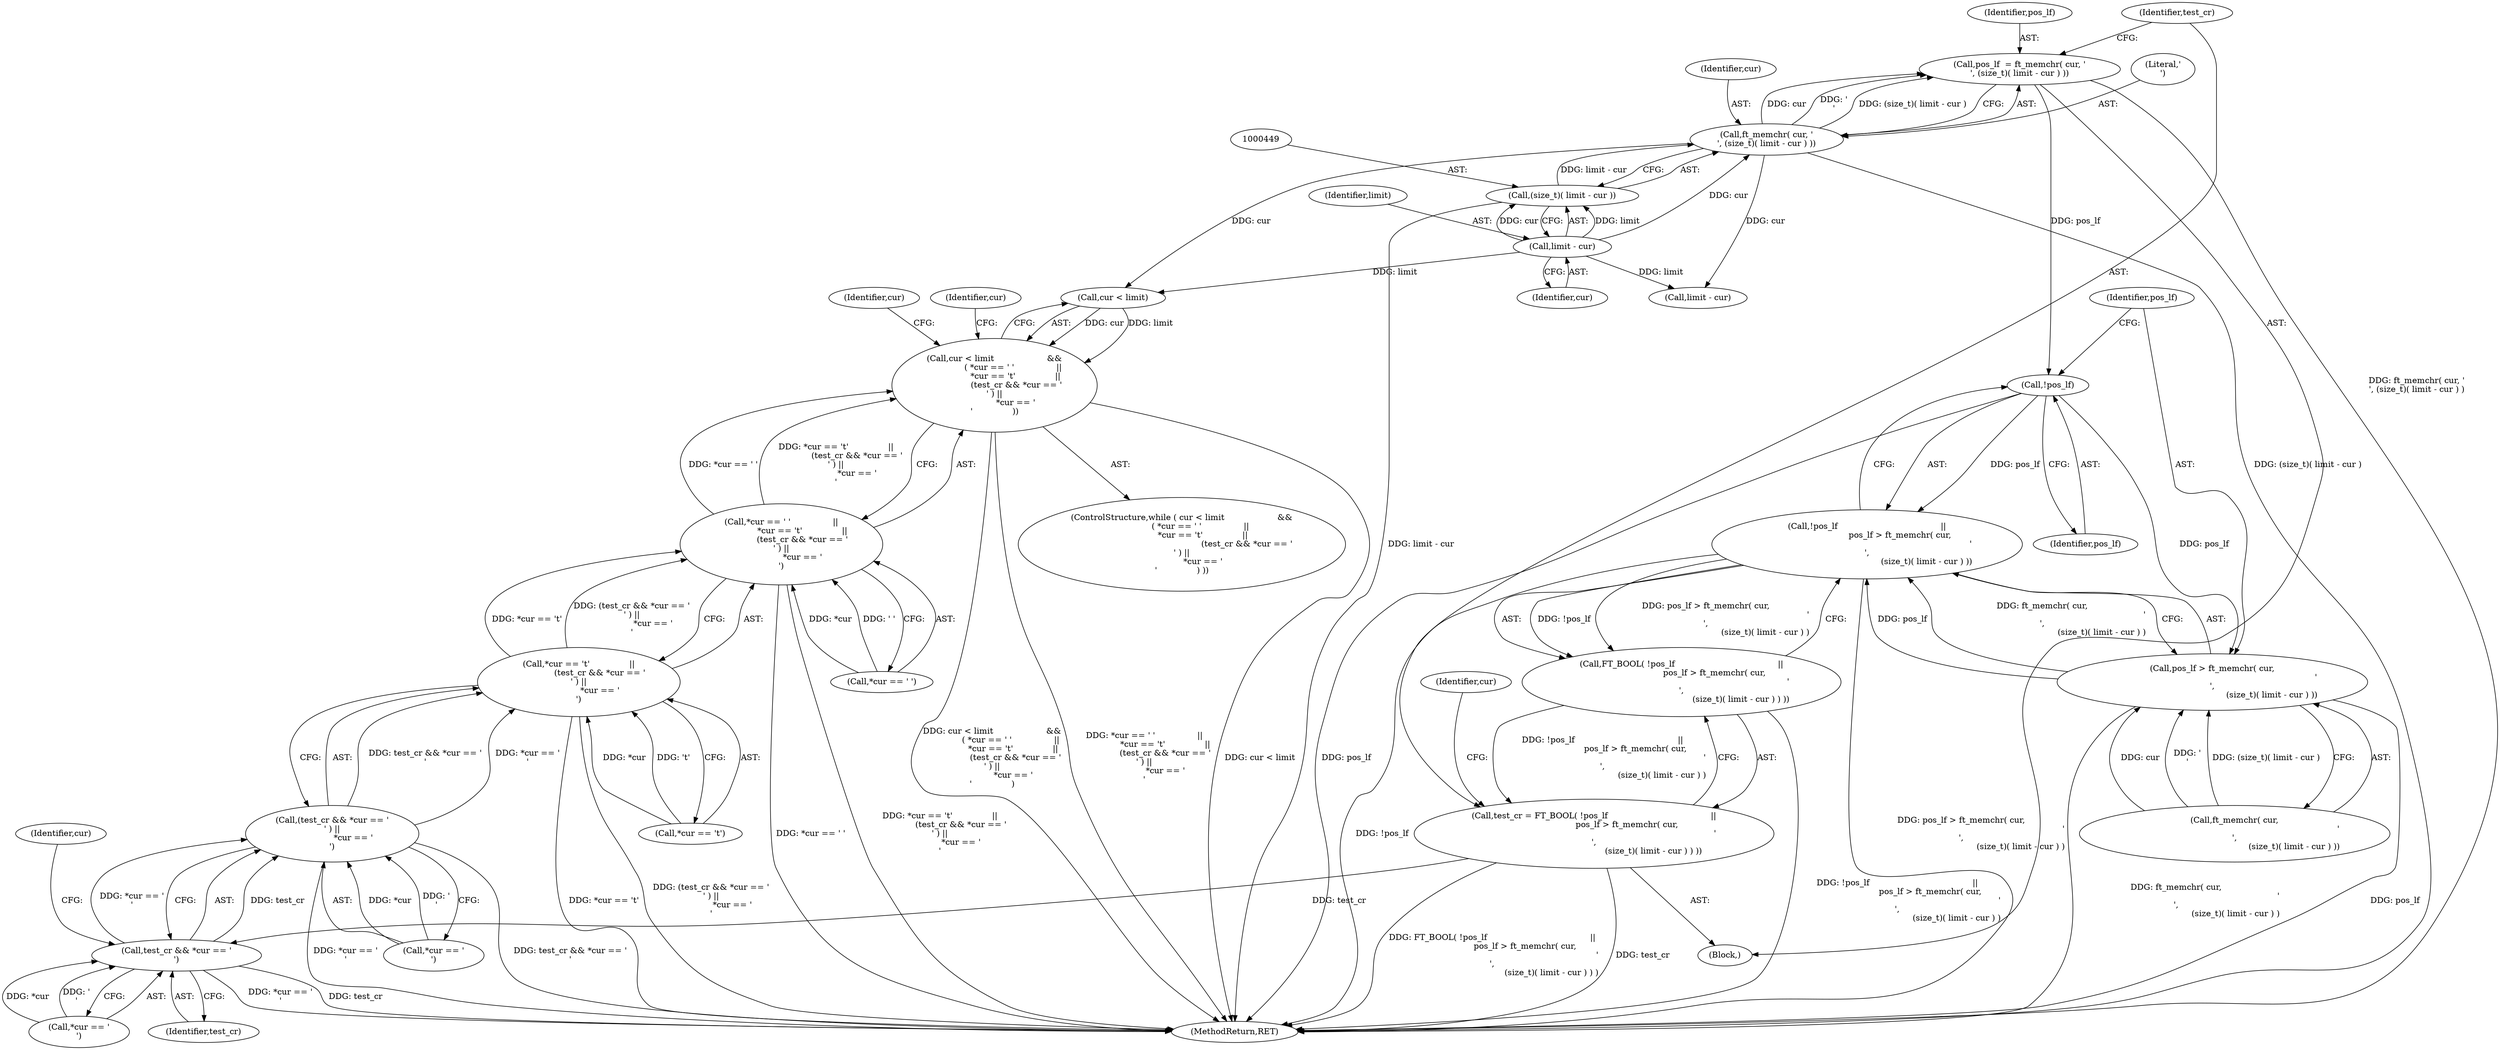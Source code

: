 digraph "0_savannah_e3058617f384cb6709f3878f753fa17aca9e3a30@API" {
"1000443" [label="(Call,pos_lf  = ft_memchr( cur, '\n', (size_t)( limit - cur ) ))"];
"1000445" [label="(Call,ft_memchr( cur, '\n', (size_t)( limit - cur ) ))"];
"1000450" [label="(Call,limit - cur)"];
"1000448" [label="(Call,(size_t)( limit - cur ))"];
"1000457" [label="(Call,!pos_lf)"];
"1000456" [label="(Call,!pos_lf                                       ||\n                         pos_lf > ft_memchr( cur,\n                                             '\r',\n                                             (size_t)( limit - cur ) ))"];
"1000455" [label="(Call,FT_BOOL( !pos_lf                                       ||\n                         pos_lf > ft_memchr( cur,\n                                             '\r',\n                                             (size_t)( limit - cur ) ) ))"];
"1000453" [label="(Call,test_cr = FT_BOOL( !pos_lf                                       ||\n                         pos_lf > ft_memchr( cur,\n                                             '\r',\n                                             (size_t)( limit - cur ) ) ))"];
"1000485" [label="(Call,test_cr && *cur == '\r')"];
"1000484" [label="(Call,(test_cr && *cur == '\r' ) ||\n                *cur == '\n')"];
"1000479" [label="(Call,*cur == '\t'               ||\n                (test_cr && *cur == '\r' ) ||\n                *cur == '\n')"];
"1000474" [label="(Call,*cur == ' '                ||\n                *cur == '\t'               ||\n                (test_cr && *cur == '\r' ) ||\n                *cur == '\n')"];
"1000470" [label="(Call,cur < limit                    &&\n              ( *cur == ' '                ||\n                *cur == '\t'               ||\n                (test_cr && *cur == '\r' ) ||\n                *cur == '\n'               ))"];
"1000459" [label="(Call,pos_lf > ft_memchr( cur,\n                                             '\r',\n                                             (size_t)( limit - cur ) ))"];
"1000484" [label="(Call,(test_cr && *cur == '\r' ) ||\n                *cur == '\n')"];
"1000272" [label="(Block,)"];
"1000445" [label="(Call,ft_memchr( cur, '\n', (size_t)( limit - cur ) ))"];
"1000457" [label="(Call,!pos_lf)"];
"1000452" [label="(Identifier,cur)"];
"1000443" [label="(Call,pos_lf  = ft_memchr( cur, '\n', (size_t)( limit - cur ) ))"];
"1000466" [label="(Call,limit - cur)"];
"1000472" [label="(Identifier,cur)"];
"1000456" [label="(Call,!pos_lf                                       ||\n                         pos_lf > ft_memchr( cur,\n                                             '\r',\n                                             (size_t)( limit - cur ) ))"];
"1000447" [label="(Literal,'\n')"];
"1000491" [label="(Call,*cur == '\n')"];
"1000493" [label="(Identifier,cur)"];
"1000469" [label="(ControlStructure,while ( cur < limit                    &&\n              ( *cur == ' '                ||\n                *cur == '\t'               ||\n                (test_cr && *cur == '\r' ) ||\n                *cur == '\n'               ) ))"];
"1000471" [label="(Call,cur < limit)"];
"1000496" [label="(Identifier,cur)"];
"1000458" [label="(Identifier,pos_lf)"];
"1000475" [label="(Call,*cur == ' ')"];
"1000485" [label="(Call,test_cr && *cur == '\r')"];
"1000486" [label="(Identifier,test_cr)"];
"1000470" [label="(Call,cur < limit                    &&\n              ( *cur == ' '                ||\n                *cur == '\t'               ||\n                (test_cr && *cur == '\r' ) ||\n                *cur == '\n'               ))"];
"1000450" [label="(Call,limit - cur)"];
"1000448" [label="(Call,(size_t)( limit - cur ))"];
"1000479" [label="(Call,*cur == '\t'               ||\n                (test_cr && *cur == '\r' ) ||\n                *cur == '\n')"];
"1000461" [label="(Call,ft_memchr( cur,\n                                             '\r',\n                                             (size_t)( limit - cur ) ))"];
"1000453" [label="(Call,test_cr = FT_BOOL( !pos_lf                                       ||\n                         pos_lf > ft_memchr( cur,\n                                             '\r',\n                                             (size_t)( limit - cur ) ) ))"];
"1000487" [label="(Call,*cur == '\r')"];
"1000474" [label="(Call,*cur == ' '                ||\n                *cur == '\t'               ||\n                (test_cr && *cur == '\r' ) ||\n                *cur == '\n')"];
"1000444" [label="(Identifier,pos_lf)"];
"1000727" [label="(MethodReturn,RET)"];
"1000460" [label="(Identifier,pos_lf)"];
"1000454" [label="(Identifier,test_cr)"];
"1000451" [label="(Identifier,limit)"];
"1000459" [label="(Call,pos_lf > ft_memchr( cur,\n                                             '\r',\n                                             (size_t)( limit - cur ) ))"];
"1000455" [label="(Call,FT_BOOL( !pos_lf                                       ||\n                         pos_lf > ft_memchr( cur,\n                                             '\r',\n                                             (size_t)( limit - cur ) ) ))"];
"1000499" [label="(Identifier,cur)"];
"1000446" [label="(Identifier,cur)"];
"1000480" [label="(Call,*cur == '\t')"];
"1000443" -> "1000272"  [label="AST: "];
"1000443" -> "1000445"  [label="CFG: "];
"1000444" -> "1000443"  [label="AST: "];
"1000445" -> "1000443"  [label="AST: "];
"1000454" -> "1000443"  [label="CFG: "];
"1000443" -> "1000727"  [label="DDG: ft_memchr( cur, '\n', (size_t)( limit - cur ) )"];
"1000445" -> "1000443"  [label="DDG: cur"];
"1000445" -> "1000443"  [label="DDG: '\n'"];
"1000445" -> "1000443"  [label="DDG: (size_t)( limit - cur )"];
"1000443" -> "1000457"  [label="DDG: pos_lf"];
"1000445" -> "1000448"  [label="CFG: "];
"1000446" -> "1000445"  [label="AST: "];
"1000447" -> "1000445"  [label="AST: "];
"1000448" -> "1000445"  [label="AST: "];
"1000445" -> "1000727"  [label="DDG: (size_t)( limit - cur )"];
"1000450" -> "1000445"  [label="DDG: cur"];
"1000448" -> "1000445"  [label="DDG: limit - cur"];
"1000445" -> "1000466"  [label="DDG: cur"];
"1000445" -> "1000471"  [label="DDG: cur"];
"1000450" -> "1000448"  [label="AST: "];
"1000450" -> "1000452"  [label="CFG: "];
"1000451" -> "1000450"  [label="AST: "];
"1000452" -> "1000450"  [label="AST: "];
"1000448" -> "1000450"  [label="CFG: "];
"1000450" -> "1000448"  [label="DDG: limit"];
"1000450" -> "1000448"  [label="DDG: cur"];
"1000450" -> "1000466"  [label="DDG: limit"];
"1000450" -> "1000471"  [label="DDG: limit"];
"1000449" -> "1000448"  [label="AST: "];
"1000448" -> "1000727"  [label="DDG: limit - cur"];
"1000457" -> "1000456"  [label="AST: "];
"1000457" -> "1000458"  [label="CFG: "];
"1000458" -> "1000457"  [label="AST: "];
"1000460" -> "1000457"  [label="CFG: "];
"1000456" -> "1000457"  [label="CFG: "];
"1000457" -> "1000727"  [label="DDG: pos_lf"];
"1000457" -> "1000456"  [label="DDG: pos_lf"];
"1000457" -> "1000459"  [label="DDG: pos_lf"];
"1000456" -> "1000455"  [label="AST: "];
"1000456" -> "1000459"  [label="CFG: "];
"1000459" -> "1000456"  [label="AST: "];
"1000455" -> "1000456"  [label="CFG: "];
"1000456" -> "1000727"  [label="DDG: pos_lf > ft_memchr( cur,\n                                             '\r',\n                                             (size_t)( limit - cur ) )"];
"1000456" -> "1000727"  [label="DDG: !pos_lf"];
"1000456" -> "1000455"  [label="DDG: !pos_lf"];
"1000456" -> "1000455"  [label="DDG: pos_lf > ft_memchr( cur,\n                                             '\r',\n                                             (size_t)( limit - cur ) )"];
"1000459" -> "1000456"  [label="DDG: pos_lf"];
"1000459" -> "1000456"  [label="DDG: ft_memchr( cur,\n                                             '\r',\n                                             (size_t)( limit - cur ) )"];
"1000455" -> "1000453"  [label="AST: "];
"1000453" -> "1000455"  [label="CFG: "];
"1000455" -> "1000727"  [label="DDG: !pos_lf                                       ||\n                         pos_lf > ft_memchr( cur,\n                                             '\r',\n                                             (size_t)( limit - cur ) )"];
"1000455" -> "1000453"  [label="DDG: !pos_lf                                       ||\n                         pos_lf > ft_memchr( cur,\n                                             '\r',\n                                             (size_t)( limit - cur ) )"];
"1000453" -> "1000272"  [label="AST: "];
"1000454" -> "1000453"  [label="AST: "];
"1000472" -> "1000453"  [label="CFG: "];
"1000453" -> "1000727"  [label="DDG: FT_BOOL( !pos_lf                                       ||\n                         pos_lf > ft_memchr( cur,\n                                             '\r',\n                                             (size_t)( limit - cur ) ) )"];
"1000453" -> "1000727"  [label="DDG: test_cr"];
"1000453" -> "1000485"  [label="DDG: test_cr"];
"1000485" -> "1000484"  [label="AST: "];
"1000485" -> "1000486"  [label="CFG: "];
"1000485" -> "1000487"  [label="CFG: "];
"1000486" -> "1000485"  [label="AST: "];
"1000487" -> "1000485"  [label="AST: "];
"1000493" -> "1000485"  [label="CFG: "];
"1000484" -> "1000485"  [label="CFG: "];
"1000485" -> "1000727"  [label="DDG: test_cr"];
"1000485" -> "1000727"  [label="DDG: *cur == '\r'"];
"1000485" -> "1000484"  [label="DDG: test_cr"];
"1000485" -> "1000484"  [label="DDG: *cur == '\r'"];
"1000487" -> "1000485"  [label="DDG: *cur"];
"1000487" -> "1000485"  [label="DDG: '\r'"];
"1000484" -> "1000479"  [label="AST: "];
"1000484" -> "1000491"  [label="CFG: "];
"1000491" -> "1000484"  [label="AST: "];
"1000479" -> "1000484"  [label="CFG: "];
"1000484" -> "1000727"  [label="DDG: *cur == '\n'"];
"1000484" -> "1000727"  [label="DDG: test_cr && *cur == '\r'"];
"1000484" -> "1000479"  [label="DDG: test_cr && *cur == '\r'"];
"1000484" -> "1000479"  [label="DDG: *cur == '\n'"];
"1000491" -> "1000484"  [label="DDG: *cur"];
"1000491" -> "1000484"  [label="DDG: '\n'"];
"1000479" -> "1000474"  [label="AST: "];
"1000479" -> "1000480"  [label="CFG: "];
"1000480" -> "1000479"  [label="AST: "];
"1000474" -> "1000479"  [label="CFG: "];
"1000479" -> "1000727"  [label="DDG: *cur == '\t'"];
"1000479" -> "1000727"  [label="DDG: (test_cr && *cur == '\r' ) ||\n                *cur == '\n'"];
"1000479" -> "1000474"  [label="DDG: *cur == '\t'"];
"1000479" -> "1000474"  [label="DDG: (test_cr && *cur == '\r' ) ||\n                *cur == '\n'"];
"1000480" -> "1000479"  [label="DDG: *cur"];
"1000480" -> "1000479"  [label="DDG: '\t'"];
"1000474" -> "1000470"  [label="AST: "];
"1000474" -> "1000475"  [label="CFG: "];
"1000475" -> "1000474"  [label="AST: "];
"1000470" -> "1000474"  [label="CFG: "];
"1000474" -> "1000727"  [label="DDG: *cur == '\t'               ||\n                (test_cr && *cur == '\r' ) ||\n                *cur == '\n'"];
"1000474" -> "1000727"  [label="DDG: *cur == ' '"];
"1000474" -> "1000470"  [label="DDG: *cur == ' '"];
"1000474" -> "1000470"  [label="DDG: *cur == '\t'               ||\n                (test_cr && *cur == '\r' ) ||\n                *cur == '\n'"];
"1000475" -> "1000474"  [label="DDG: *cur"];
"1000475" -> "1000474"  [label="DDG: ' '"];
"1000470" -> "1000469"  [label="AST: "];
"1000470" -> "1000471"  [label="CFG: "];
"1000471" -> "1000470"  [label="AST: "];
"1000496" -> "1000470"  [label="CFG: "];
"1000499" -> "1000470"  [label="CFG: "];
"1000470" -> "1000727"  [label="DDG: *cur == ' '                ||\n                *cur == '\t'               ||\n                (test_cr && *cur == '\r' ) ||\n                *cur == '\n'"];
"1000470" -> "1000727"  [label="DDG: cur < limit"];
"1000470" -> "1000727"  [label="DDG: cur < limit                    &&\n              ( *cur == ' '                ||\n                *cur == '\t'               ||\n                (test_cr && *cur == '\r' ) ||\n                *cur == '\n'               )"];
"1000471" -> "1000470"  [label="DDG: cur"];
"1000471" -> "1000470"  [label="DDG: limit"];
"1000459" -> "1000461"  [label="CFG: "];
"1000460" -> "1000459"  [label="AST: "];
"1000461" -> "1000459"  [label="AST: "];
"1000459" -> "1000727"  [label="DDG: ft_memchr( cur,\n                                             '\r',\n                                             (size_t)( limit - cur ) )"];
"1000459" -> "1000727"  [label="DDG: pos_lf"];
"1000461" -> "1000459"  [label="DDG: cur"];
"1000461" -> "1000459"  [label="DDG: '\r'"];
"1000461" -> "1000459"  [label="DDG: (size_t)( limit - cur )"];
}
